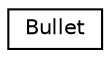 digraph "Graphical Class Hierarchy"
{
 // LATEX_PDF_SIZE
  edge [fontname="Helvetica",fontsize="10",labelfontname="Helvetica",labelfontsize="10"];
  node [fontname="Helvetica",fontsize="10",shape=record];
  rankdir="LR";
  Node0 [label="Bullet",height=0.2,width=0.4,color="black", fillcolor="white", style="filled",URL="$classBullet.html",tooltip=" "];
}
